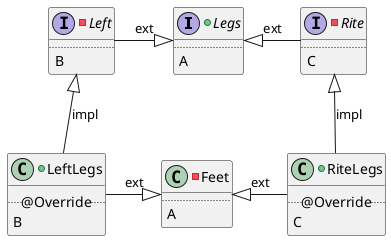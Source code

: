 @startuml

+interface Legs{
    ..
    {method} A
}
-interface Left{
    ..
    {method} B
}
+class LeftLegs{
    ..@Override..
        {method} B
}

-interface Rite{
    ..
    {method} C
}
+class RiteLegs{
    ..@Override..
        {method} C
}
-class Feet{
    ..
    {method} A
}

    Left    -|>     Legs   :   ext
    Legs   <|-     Rite     :   ext

    Feet   <|-     RiteLegs   :   ext
    LeftLegs      -|>     Feet   :   ext

    Left    <|--    LeftLegs      :   impl
    Rite     <|--    RiteLegs   :   impl

@enduml